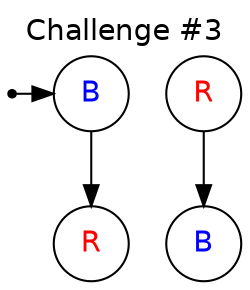 /* Challenge #3, */

digraph Challenge03 {
	// graph attributes
	label="Challenge #3"
	fontname=Helvetica
	labelloc=t

	// global attributes
	node [ // for all nodes
		shape=circle
		fontname=Helvetica
	]
	edge [ // for all edges
	]

	// nodes
	start [shape=point]
	B_top [ // attributes for the blue top entry
		label="B"
		fontcolor=blue
	]
	B_bot [ // attributes for the blue bottom exit
		label="B"
		fontcolor=blue
	]
	R_top [ // attributes for the red top entry
		label="R"
		fontcolor=red
	]
	R_bot [ // attributes for the red bottom exit
		label="R"
		fontcolor=red
	]

	// edges
	{rank=same start B_top R_top}
	start -> B_top
	B_top -> R_bot
	{rank=same B_bot R_bot}
	R_top -> B_bot
}

// vim:ai:ts=4:sw=4
